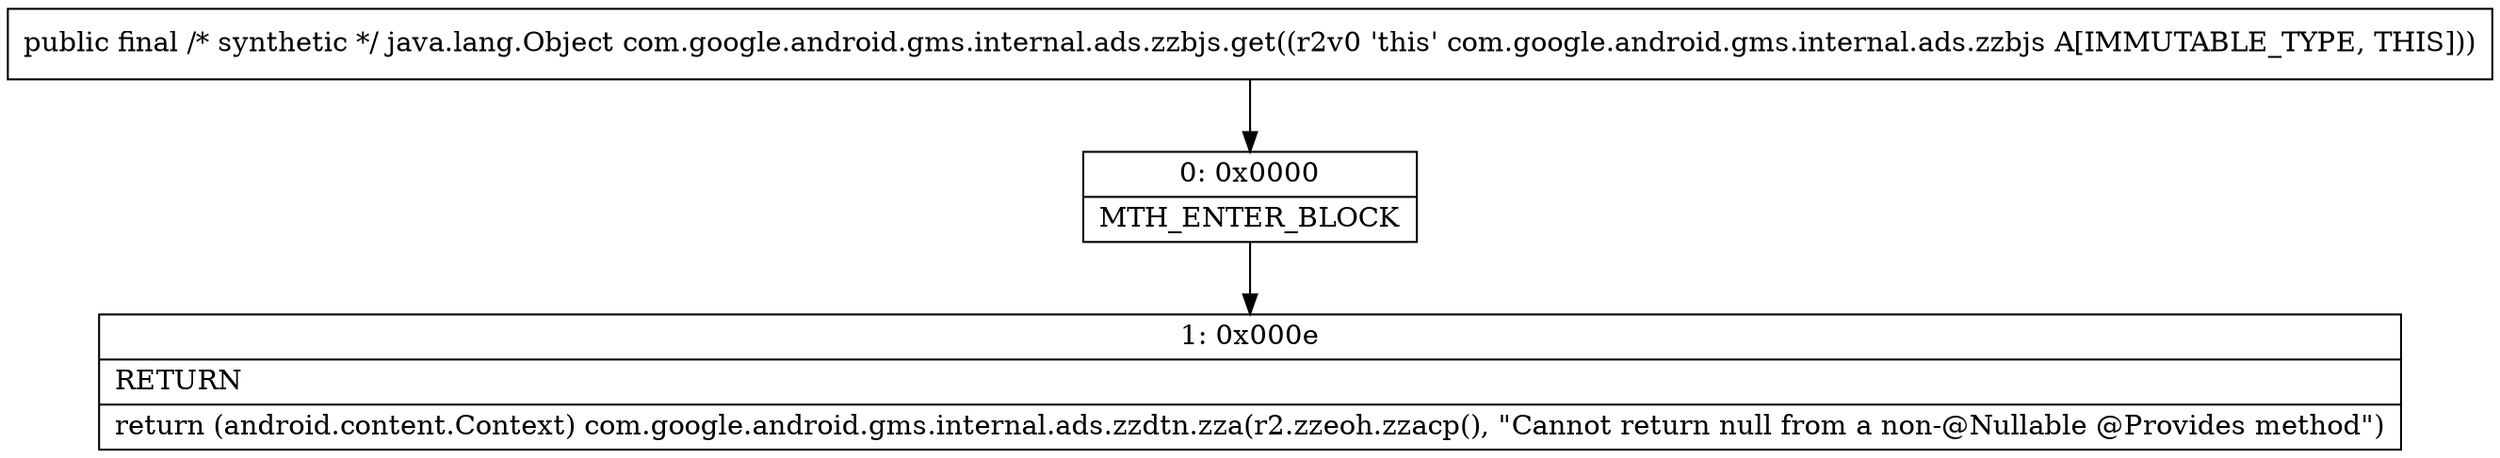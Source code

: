 digraph "CFG forcom.google.android.gms.internal.ads.zzbjs.get()Ljava\/lang\/Object;" {
Node_0 [shape=record,label="{0\:\ 0x0000|MTH_ENTER_BLOCK\l}"];
Node_1 [shape=record,label="{1\:\ 0x000e|RETURN\l|return (android.content.Context) com.google.android.gms.internal.ads.zzdtn.zza(r2.zzeoh.zzacp(), \"Cannot return null from a non\-@Nullable @Provides method\")\l}"];
MethodNode[shape=record,label="{public final \/* synthetic *\/ java.lang.Object com.google.android.gms.internal.ads.zzbjs.get((r2v0 'this' com.google.android.gms.internal.ads.zzbjs A[IMMUTABLE_TYPE, THIS])) }"];
MethodNode -> Node_0;
Node_0 -> Node_1;
}

